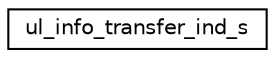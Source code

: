 digraph "Graphical Class Hierarchy"
{
 // LATEX_PDF_SIZE
  edge [fontname="Helvetica",fontsize="10",labelfontname="Helvetica",labelfontsize="10"];
  node [fontname="Helvetica",fontsize="10",shape=record];
  rankdir="LR";
  Node0 [label="ul_info_transfer_ind_s",height=0.2,width=0.4,color="black", fillcolor="white", style="filled",URL="$structul__info__transfer__ind__s.html",tooltip=" "];
}
